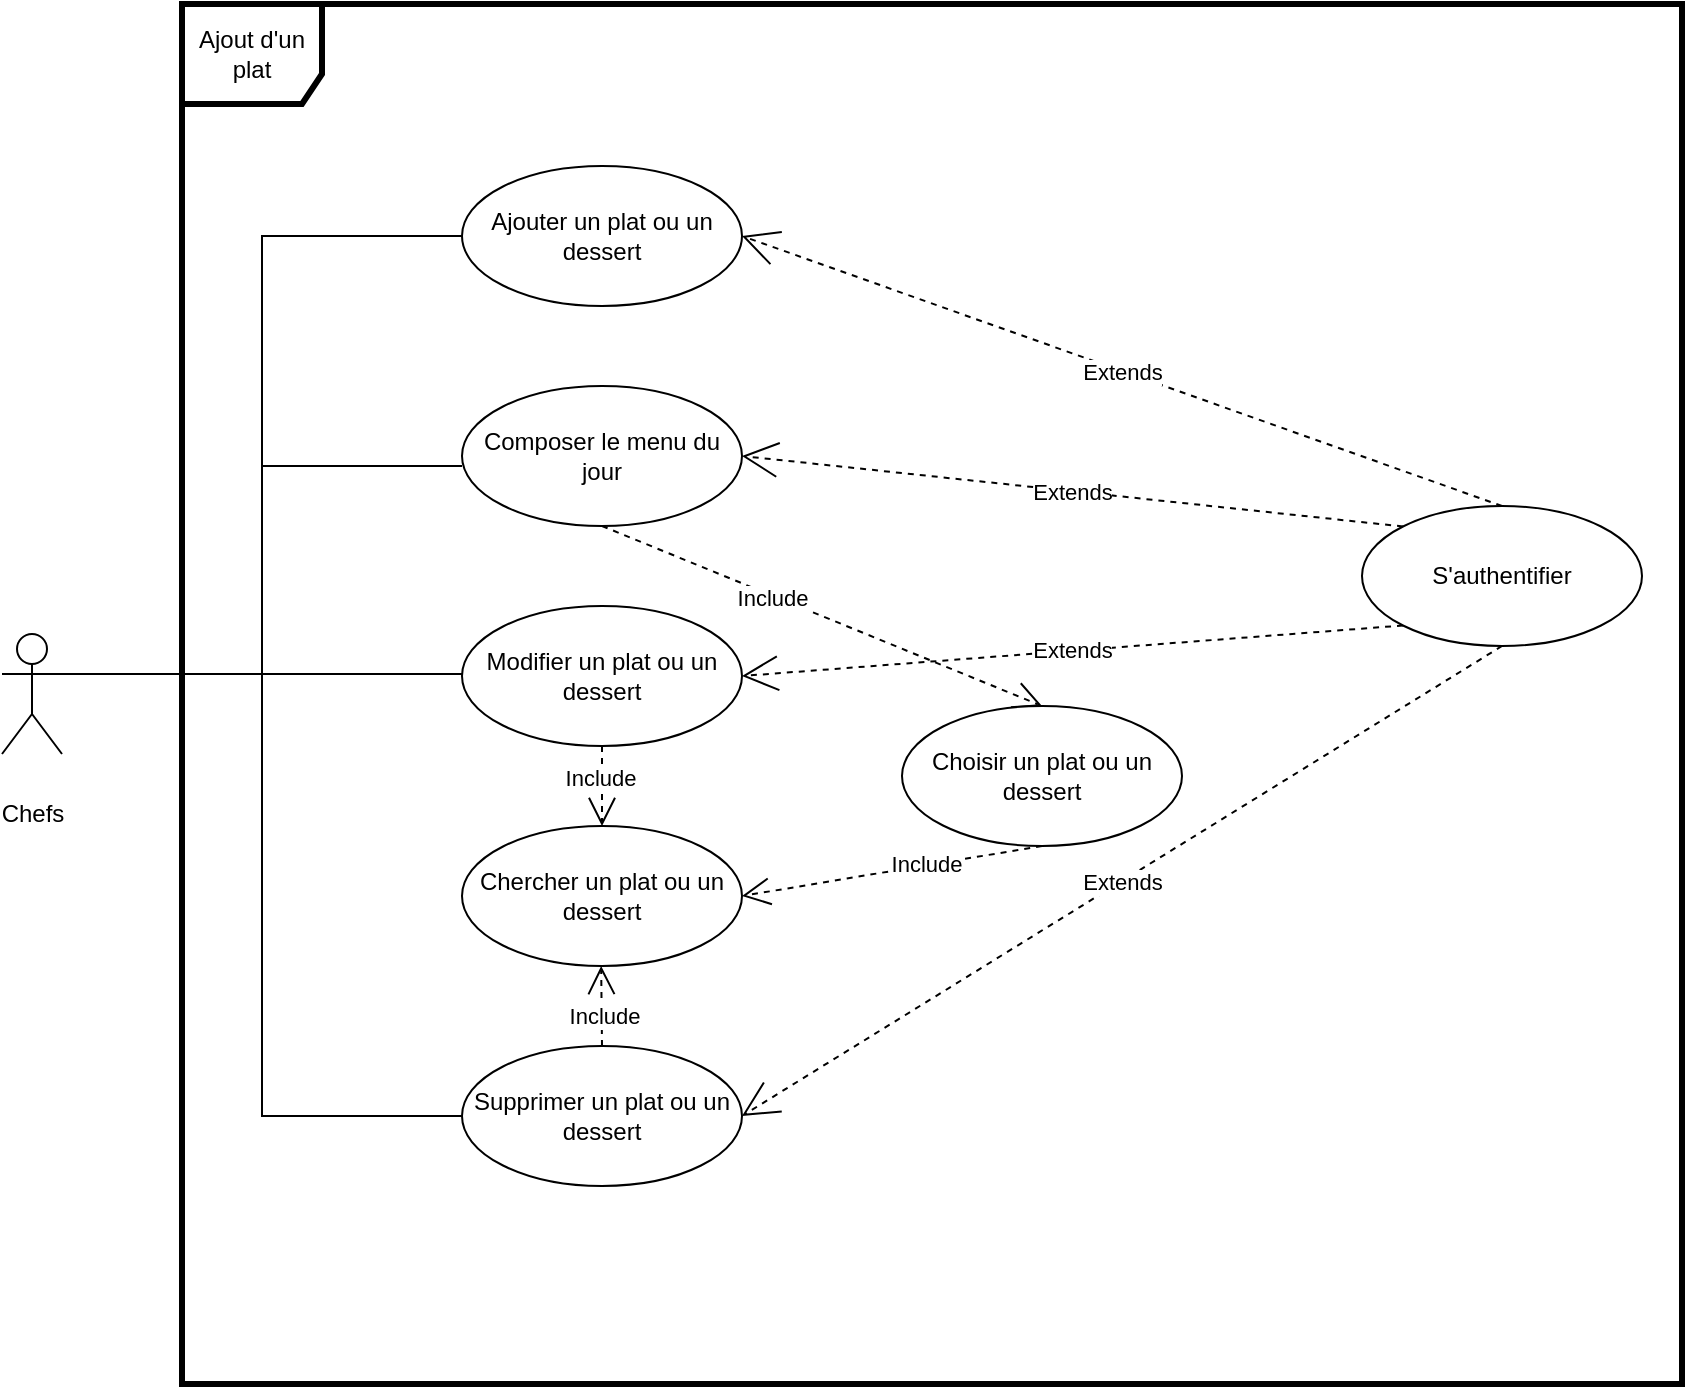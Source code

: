 <mxfile version="15.8.7" type="device" pages="3"><diagram id="16Slgq7tpIZ10n2AflVj" name="Ajout d'un plat"><mxGraphModel dx="1422" dy="878" grid="1" gridSize="10" guides="1" tooltips="1" connect="1" arrows="1" fold="1" page="1" pageScale="1" pageWidth="827" pageHeight="1169" math="0" shadow="0"><root><mxCell id="0"/><mxCell id="1" parent="0"/><mxCell id="rWdy9EtT9HpxdmjqQrIf-1" value="Chefs&lt;br&gt;" style="shape=umlActor;verticalLabelPosition=bottom;verticalAlign=middle;html=1;outlineConnect=0;" parent="1" vertex="1"><mxGeometry x="350" y="374" width="30" height="60" as="geometry"/></mxCell><mxCell id="rWdy9EtT9HpxdmjqQrIf-2" value="" style="endArrow=none;html=1;rounded=0;entryX=0;entryY=0.5;entryDx=0;entryDy=0;verticalAlign=middle;exitX=1;exitY=0.333;exitDx=0;exitDy=0;exitPerimeter=0;" parent="1" source="rWdy9EtT9HpxdmjqQrIf-1" target="rWdy9EtT9HpxdmjqQrIf-18" edge="1"><mxGeometry width="50" height="50" relative="1" as="geometry"><mxPoint x="480" y="290" as="sourcePoint"/><mxPoint x="580" y="190" as="targetPoint"/><Array as="points"><mxPoint x="480" y="394"/><mxPoint x="480" y="175"/></Array></mxGeometry></mxCell><mxCell id="rWdy9EtT9HpxdmjqQrIf-6" value="Extends" style="endArrow=open;endSize=16;endFill=0;html=1;rounded=0;entryX=1;entryY=0.5;entryDx=0;entryDy=0;exitX=0.5;exitY=0;exitDx=0;exitDy=0;verticalAlign=middle;dashed=1;" parent="1" source="rWdy9EtT9HpxdmjqQrIf-24" target="rWdy9EtT9HpxdmjqQrIf-18" edge="1"><mxGeometry width="160" relative="1" as="geometry"><mxPoint x="1050" y="270" as="sourcePoint"/><mxPoint x="860" y="190" as="targetPoint"/><Array as="points"/></mxGeometry></mxCell><mxCell id="rWdy9EtT9HpxdmjqQrIf-7" value="Extends" style="endArrow=open;endSize=16;endFill=0;html=1;rounded=0;entryX=1;entryY=0.5;entryDx=0;entryDy=0;exitX=0;exitY=0;exitDx=0;exitDy=0;verticalAlign=middle;dashed=1;" parent="1" source="rWdy9EtT9HpxdmjqQrIf-24" target="rWdy9EtT9HpxdmjqQrIf-19" edge="1"><mxGeometry width="160" relative="1" as="geometry"><mxPoint x="1020" y="310" as="sourcePoint"/><mxPoint x="860" y="280" as="targetPoint"/><Array as="points"/></mxGeometry></mxCell><mxCell id="rWdy9EtT9HpxdmjqQrIf-8" value="Extends" style="endArrow=open;endSize=16;endFill=0;html=1;rounded=0;entryX=1;entryY=0.5;entryDx=0;entryDy=0;exitX=0;exitY=1;exitDx=0;exitDy=0;verticalAlign=middle;dashed=1;" parent="1" source="rWdy9EtT9HpxdmjqQrIf-24" target="rWdy9EtT9HpxdmjqQrIf-20" edge="1"><mxGeometry width="160" relative="1" as="geometry"><mxPoint x="1000" y="360" as="sourcePoint"/><mxPoint x="830" y="380" as="targetPoint"/><Array as="points"/></mxGeometry></mxCell><mxCell id="rWdy9EtT9HpxdmjqQrIf-9" value="Extends" style="endArrow=open;endSize=16;endFill=0;html=1;rounded=0;entryX=1;entryY=0.5;entryDx=0;entryDy=0;exitX=0.5;exitY=1;exitDx=0;exitDy=0;verticalAlign=middle;dashed=1;" parent="1" source="rWdy9EtT9HpxdmjqQrIf-24" target="rWdy9EtT9HpxdmjqQrIf-23" edge="1"><mxGeometry width="160" relative="1" as="geometry"><mxPoint x="1060" y="410" as="sourcePoint"/><mxPoint x="860" y="690" as="targetPoint"/><Array as="points"/></mxGeometry></mxCell><mxCell id="rWdy9EtT9HpxdmjqQrIf-10" value="" style="endArrow=open;dashed=1;endFill=0;endSize=12;html=1;rounded=0;entryX=0.5;entryY=1;entryDx=0;entryDy=0;verticalAlign=middle;" parent="1" edge="1"><mxGeometry width="160" relative="1" as="geometry"><mxPoint x="650" y="580" as="sourcePoint"/><mxPoint x="649.58" y="540" as="targetPoint"/></mxGeometry></mxCell><mxCell id="rWdy9EtT9HpxdmjqQrIf-11" value="Include" style="edgeLabel;html=1;align=center;verticalAlign=middle;resizable=0;points=[];" parent="rWdy9EtT9HpxdmjqQrIf-10" vertex="1" connectable="0"><mxGeometry x="-0.226" y="-1" relative="1" as="geometry"><mxPoint as="offset"/></mxGeometry></mxCell><mxCell id="rWdy9EtT9HpxdmjqQrIf-12" value="" style="endArrow=open;dashed=1;endFill=0;endSize=12;html=1;rounded=0;entryX=0.5;entryY=0;entryDx=0;entryDy=0;exitX=0.5;exitY=1;exitDx=0;exitDy=0;verticalAlign=middle;" parent="1" source="rWdy9EtT9HpxdmjqQrIf-19" target="rWdy9EtT9HpxdmjqQrIf-22" edge="1"><mxGeometry width="160" relative="1" as="geometry"><mxPoint x="720" y="320" as="sourcePoint"/><mxPoint x="987.0" y="400" as="targetPoint"/></mxGeometry></mxCell><mxCell id="rWdy9EtT9HpxdmjqQrIf-13" value="Include" style="edgeLabel;html=1;align=center;verticalAlign=middle;resizable=0;points=[];" parent="rWdy9EtT9HpxdmjqQrIf-12" vertex="1" connectable="0"><mxGeometry x="-0.226" y="-1" relative="1" as="geometry"><mxPoint as="offset"/></mxGeometry></mxCell><mxCell id="rWdy9EtT9HpxdmjqQrIf-14" value="" style="endArrow=open;dashed=1;endFill=0;endSize=12;html=1;rounded=0;entryX=1;entryY=0.5;entryDx=0;entryDy=0;exitX=0.5;exitY=1;exitDx=0;exitDy=0;verticalAlign=middle;" parent="1" source="rWdy9EtT9HpxdmjqQrIf-22" target="rWdy9EtT9HpxdmjqQrIf-21" edge="1"><mxGeometry width="160" relative="1" as="geometry"><mxPoint x="987.0" y="480" as="sourcePoint"/><mxPoint x="860" y="510" as="targetPoint"/></mxGeometry></mxCell><mxCell id="rWdy9EtT9HpxdmjqQrIf-15" value="Include" style="edgeLabel;html=1;align=center;verticalAlign=middle;resizable=0;points=[];" parent="rWdy9EtT9HpxdmjqQrIf-14" vertex="1" connectable="0"><mxGeometry x="-0.226" y="-1" relative="1" as="geometry"><mxPoint as="offset"/></mxGeometry></mxCell><mxCell id="rWdy9EtT9HpxdmjqQrIf-16" value="" style="endArrow=open;dashed=1;endFill=0;endSize=12;html=1;rounded=0;entryX=0.5;entryY=0;entryDx=0;entryDy=0;exitX=0.5;exitY=1;exitDx=0;exitDy=0;verticalAlign=middle;" parent="1" source="rWdy9EtT9HpxdmjqQrIf-20" target="rWdy9EtT9HpxdmjqQrIf-21" edge="1"><mxGeometry width="160" relative="1" as="geometry"><mxPoint x="690" y="420" as="sourcePoint"/><mxPoint x="720" y="470" as="targetPoint"/></mxGeometry></mxCell><mxCell id="rWdy9EtT9HpxdmjqQrIf-17" value="Include" style="edgeLabel;html=1;align=center;verticalAlign=middle;resizable=0;points=[];" parent="rWdy9EtT9HpxdmjqQrIf-16" vertex="1" connectable="0"><mxGeometry x="-0.226" y="-1" relative="1" as="geometry"><mxPoint as="offset"/></mxGeometry></mxCell><mxCell id="rWdy9EtT9HpxdmjqQrIf-18" value="Ajouter un plat ou un dessert" style="ellipse;whiteSpace=wrap;html=1;horizontal=1;align=center;verticalAlign=middle;" parent="1" vertex="1"><mxGeometry x="580" y="140" width="140" height="70" as="geometry"/></mxCell><mxCell id="rWdy9EtT9HpxdmjqQrIf-19" value="Composer le menu du jour" style="ellipse;whiteSpace=wrap;html=1;horizontal=1;align=center;verticalAlign=middle;" parent="1" vertex="1"><mxGeometry x="580" y="250" width="140" height="70" as="geometry"/></mxCell><mxCell id="rWdy9EtT9HpxdmjqQrIf-20" value="Modifier un plat ou un dessert" style="ellipse;whiteSpace=wrap;html=1;horizontal=1;align=center;verticalAlign=middle;" parent="1" vertex="1"><mxGeometry x="580" y="360" width="140" height="70" as="geometry"/></mxCell><mxCell id="rWdy9EtT9HpxdmjqQrIf-21" value="Chercher un plat ou un dessert" style="ellipse;whiteSpace=wrap;html=1;horizontal=1;align=center;verticalAlign=middle;" parent="1" vertex="1"><mxGeometry x="580" y="470" width="140" height="70" as="geometry"/></mxCell><mxCell id="rWdy9EtT9HpxdmjqQrIf-22" value="Choisir un plat ou un dessert" style="ellipse;whiteSpace=wrap;html=1;verticalAlign=middle;" parent="1" vertex="1"><mxGeometry x="800" y="410" width="140" height="70" as="geometry"/></mxCell><mxCell id="rWdy9EtT9HpxdmjqQrIf-23" value="Supprimer un plat ou un dessert" style="ellipse;whiteSpace=wrap;html=1;horizontal=1;align=center;verticalAlign=middle;" parent="1" vertex="1"><mxGeometry x="580" y="580" width="140" height="70" as="geometry"/></mxCell><mxCell id="rWdy9EtT9HpxdmjqQrIf-25" value="Ajout d'un plat" style="shape=umlFrame;whiteSpace=wrap;html=1;strokeWidth=3;width=70;height=50;" parent="1" vertex="1"><mxGeometry x="440" y="59" width="750" height="690" as="geometry"/></mxCell><mxCell id="rWdy9EtT9HpxdmjqQrIf-24" value="S'authentifier" style="ellipse;whiteSpace=wrap;html=1;verticalAlign=middle;" parent="1" vertex="1"><mxGeometry x="1030" y="310" width="140" height="70" as="geometry"/></mxCell><mxCell id="1eHFsXHn0kqYm8Ag9vyH-2" value="" style="endArrow=none;html=1;rounded=0;entryX=0;entryY=0.5;entryDx=0;entryDy=0;exitX=1;exitY=0.333;exitDx=0;exitDy=0;exitPerimeter=0;" parent="1" edge="1"><mxGeometry width="50" height="50" relative="1" as="geometry"><mxPoint x="380" y="394" as="sourcePoint"/><mxPoint x="580.0" y="615" as="targetPoint"/><Array as="points"><mxPoint x="480" y="394"/><mxPoint x="480" y="615"/></Array></mxGeometry></mxCell><mxCell id="1eHFsXHn0kqYm8Ag9vyH-3" value="" style="endArrow=none;html=1;rounded=0;entryX=0;entryY=0.5;entryDx=0;entryDy=0;" parent="1" edge="1"><mxGeometry width="50" height="50" relative="1" as="geometry"><mxPoint x="380" y="394" as="sourcePoint"/><mxPoint x="580" y="394" as="targetPoint"/><Array as="points"><mxPoint x="480" y="394"/></Array></mxGeometry></mxCell><mxCell id="g0JTXSjbqkFoIUcQdLh2-3" value="" style="endArrow=none;html=1;rounded=0;entryX=1;entryY=0.333;entryDx=0;entryDy=0;entryPerimeter=0;" parent="1" target="rWdy9EtT9HpxdmjqQrIf-1" edge="1"><mxGeometry width="50" height="50" relative="1" as="geometry"><mxPoint x="580" y="290" as="sourcePoint"/><mxPoint x="830" y="360" as="targetPoint"/><Array as="points"><mxPoint x="580" y="290"/><mxPoint x="480" y="290"/><mxPoint x="480" y="394"/></Array></mxGeometry></mxCell></root></mxGraphModel></diagram><diagram name="Livraison d'une commande" id="n1O7vSmsG96xsWAwmSu3"><mxGraphModel dx="2370" dy="1463" grid="1" gridSize="10" guides="1" tooltips="1" connect="1" arrows="1" fold="1" page="1" pageScale="1" pageWidth="827" pageHeight="1169" math="0" shadow="0"><root><mxCell id="jTX9WpBoYsYRNdvxCuyM-0"/><mxCell id="jTX9WpBoYsYRNdvxCuyM-1" parent="jTX9WpBoYsYRNdvxCuyM-0"/><mxCell id="jTX9WpBoYsYRNdvxCuyM-2" value="Livraison d'une commande" style="shape=umlFrame;whiteSpace=wrap;html=1;strokeWidth=3;width=80;height=60;" parent="jTX9WpBoYsYRNdvxCuyM-1" vertex="1"><mxGeometry x="280" y="40" width="860" height="840" as="geometry"/></mxCell><mxCell id="jTX9WpBoYsYRNdvxCuyM-3" value="&amp;lt;&amp;lt;system&amp;gt;&amp;gt;&lt;br&gt;Géolocalisation" style="shape=umlActor;verticalLabelPosition=bottom;verticalAlign=top;html=1;" parent="jTX9WpBoYsYRNdvxCuyM-1" vertex="1"><mxGeometry x="1180" y="190" width="30" height="60" as="geometry"/></mxCell><mxCell id="jTX9WpBoYsYRNdvxCuyM-5" value="Indiquer la position géographique" style="ellipse;whiteSpace=wrap;html=1;" parent="jTX9WpBoYsYRNdvxCuyM-1" vertex="1"><mxGeometry x="860" y="70" width="140" height="70" as="geometry"/></mxCell><mxCell id="jTX9WpBoYsYRNdvxCuyM-9" value="" style="endArrow=none;html=1;rounded=0;entryX=1;entryY=0.5;entryDx=0;entryDy=0;sketch=0;textDirection=ltr;align=center;verticalAlign=middle;" parent="jTX9WpBoYsYRNdvxCuyM-1" target="jTX9WpBoYsYRNdvxCuyM-5" edge="1"><mxGeometry width="50" height="50" relative="1" as="geometry"><mxPoint x="1066" y="210" as="sourcePoint"/><mxPoint x="566" y="230" as="targetPoint"/><Array as="points"><mxPoint x="1066" y="105"/></Array></mxGeometry></mxCell><mxCell id="jTX9WpBoYsYRNdvxCuyM-10" value="" style="endArrow=none;html=1;rounded=0;sketch=0;textDirection=ltr;align=center;verticalAlign=middle;" parent="jTX9WpBoYsYRNdvxCuyM-1" edge="1"><mxGeometry width="50" height="50" relative="1" as="geometry"><mxPoint x="1176" y="210" as="sourcePoint"/><mxPoint x="1066" y="210" as="targetPoint"/></mxGeometry></mxCell><mxCell id="jTX9WpBoYsYRNdvxCuyM-15" value="Trouver l'adresse de livraison" style="ellipse;whiteSpace=wrap;html=1;" parent="jTX9WpBoYsYRNdvxCuyM-1" vertex="1"><mxGeometry x="860" y="410" width="140" height="70" as="geometry"/></mxCell><mxCell id="jTX9WpBoYsYRNdvxCuyM-17" value="Livreur" style="shape=umlActor;verticalLabelPosition=bottom;verticalAlign=top;html=1;" parent="jTX9WpBoYsYRNdvxCuyM-1" vertex="1"><mxGeometry x="199" y="560" width="30" height="60" as="geometry"/></mxCell><mxCell id="jTX9WpBoYsYRNdvxCuyM-19" value="Client" style="shape=umlActor;verticalLabelPosition=bottom;verticalAlign=top;html=1;" parent="jTX9WpBoYsYRNdvxCuyM-1" vertex="1"><mxGeometry x="199" y="780" width="30" height="60" as="geometry"/></mxCell><mxCell id="jTX9WpBoYsYRNdvxCuyM-23" value="Livrer une commande" style="ellipse;whiteSpace=wrap;html=1;strokeWidth=1;" parent="jTX9WpBoYsYRNdvxCuyM-1" vertex="1"><mxGeometry x="618" y="540" width="140" height="70" as="geometry"/></mxCell><mxCell id="jTX9WpBoYsYRNdvxCuyM-24" value="Include" style="endArrow=open;endSize=16;endFill=0;html=1;rounded=0;entryX=0;entryY=1;entryDx=0;entryDy=0;exitX=1;exitY=0.5;exitDx=0;exitDy=0;dashed=1;" parent="jTX9WpBoYsYRNdvxCuyM-1" source="jTX9WpBoYsYRNdvxCuyM-23" target="jTX9WpBoYsYRNdvxCuyM-15" edge="1"><mxGeometry width="160" relative="1" as="geometry"><mxPoint x="687" y="539" as="sourcePoint"/><mxPoint x="687.41" y="483" as="targetPoint"/></mxGeometry></mxCell><mxCell id="jTX9WpBoYsYRNdvxCuyM-25" value="Signaler un problème" style="ellipse;whiteSpace=wrap;html=1;" parent="jTX9WpBoYsYRNdvxCuyM-1" vertex="1"><mxGeometry x="460" y="620" width="140" height="70" as="geometry"/></mxCell><mxCell id="jTX9WpBoYsYRNdvxCuyM-29" value="Recevoir une demande de livraison" style="ellipse;whiteSpace=wrap;html=1;strokeWidth=1;" parent="jTX9WpBoYsYRNdvxCuyM-1" vertex="1"><mxGeometry x="618" y="150" width="140" height="70" as="geometry"/></mxCell><mxCell id="jTX9WpBoYsYRNdvxCuyM-33" value="" style="endArrow=none;html=1;rounded=0;entryX=0;entryY=0.5;entryDx=0;entryDy=0;exitX=1;exitY=0.333;exitDx=0;exitDy=0;exitPerimeter=0;" parent="jTX9WpBoYsYRNdvxCuyM-1" source="jTX9WpBoYsYRNdvxCuyM-17" edge="1"><mxGeometry width="50" height="50" relative="1" as="geometry"><mxPoint x="347" y="581" as="sourcePoint"/><mxPoint x="618" y="581" as="targetPoint"/><Array as="points"/></mxGeometry></mxCell><mxCell id="jTX9WpBoYsYRNdvxCuyM-36" value="Changer la disponnibilité" style="ellipse;whiteSpace=wrap;html=1;strokeWidth=1;" parent="jTX9WpBoYsYRNdvxCuyM-1" vertex="1"><mxGeometry x="430" y="270" width="140" height="70" as="geometry"/></mxCell><mxCell id="oswgp3CMtJRPkwAmxcmu-2" value="" style="endArrow=none;html=1;rounded=0;entryX=0;entryY=0.5;entryDx=0;entryDy=0;" parent="jTX9WpBoYsYRNdvxCuyM-1" target="jTX9WpBoYsYRNdvxCuyM-5" edge="1"><mxGeometry width="50" height="50" relative="1" as="geometry"><mxPoint x="400" y="580" as="sourcePoint"/><mxPoint x="671" y="110" as="targetPoint"/><Array as="points"><mxPoint x="400" y="105"/></Array></mxGeometry></mxCell><mxCell id="ybfzCRVzQLpIvL9p8MOQ-0" value="" style="endArrow=none;html=1;rounded=0;exitX=1;exitY=0.5;exitDx=0;exitDy=0;edgeStyle=orthogonalEdgeStyle;" parent="jTX9WpBoYsYRNdvxCuyM-1" source="jTX9WpBoYsYRNdvxCuyM-15" edge="1"><mxGeometry width="50" height="50" relative="1" as="geometry"><mxPoint x="876" y="445" as="sourcePoint"/><mxPoint x="1180" y="210" as="targetPoint"/><Array as="points"><mxPoint x="1066" y="445"/><mxPoint x="1066" y="210"/></Array></mxGeometry></mxCell><mxCell id="ybfzCRVzQLpIvL9p8MOQ-1" value="Include" style="endArrow=open;endSize=16;endFill=0;html=1;rounded=0;entryX=0.5;entryY=0;entryDx=0;entryDy=0;exitX=0;exitY=0.5;exitDx=0;exitDy=0;dashed=1;" parent="jTX9WpBoYsYRNdvxCuyM-1" source="jTX9WpBoYsYRNdvxCuyM-29" target="jTX9WpBoYsYRNdvxCuyM-36" edge="1"><mxGeometry width="160" relative="1" as="geometry"><mxPoint x="698" y="555" as="sourcePoint"/><mxPoint x="697.41" y="493" as="targetPoint"/></mxGeometry></mxCell><mxCell id="ybfzCRVzQLpIvL9p8MOQ-2" value="Include" style="endArrow=open;endSize=16;endFill=0;html=1;rounded=0;entryX=0.5;entryY=1;entryDx=0;entryDy=0;exitX=0.5;exitY=0;exitDx=0;exitDy=0;dashed=1;" parent="jTX9WpBoYsYRNdvxCuyM-1" source="jTX9WpBoYsYRNdvxCuyM-23" target="jTX9WpBoYsYRNdvxCuyM-29" edge="1"><mxGeometry width="160" relative="1" as="geometry"><mxPoint x="698" y="555" as="sourcePoint"/><mxPoint x="770.503" y="479.749" as="targetPoint"/></mxGeometry></mxCell><mxCell id="ybfzCRVzQLpIvL9p8MOQ-3" value="Valider la livraison" style="ellipse;whiteSpace=wrap;html=1;" parent="jTX9WpBoYsYRNdvxCuyM-1" vertex="1"><mxGeometry x="470" y="760" width="120" height="80" as="geometry"/></mxCell><mxCell id="ybfzCRVzQLpIvL9p8MOQ-4" value="Extends" style="endArrow=open;endSize=16;endFill=0;html=1;rounded=0;entryX=0;entryY=1;entryDx=0;entryDy=0;exitX=0.5;exitY=0;exitDx=0;exitDy=0;dashed=1;" parent="jTX9WpBoYsYRNdvxCuyM-1" source="jTX9WpBoYsYRNdvxCuyM-25" target="jTX9WpBoYsYRNdvxCuyM-29" edge="1"><mxGeometry width="160" relative="1" as="geometry"><mxPoint x="698" y="555" as="sourcePoint"/><mxPoint x="770.503" y="479.749" as="targetPoint"/></mxGeometry></mxCell><mxCell id="nGgokLStjPcA-ns_Aw-5-0" value="" style="endArrow=none;html=1;rounded=0;entryX=0;entryY=0.5;entryDx=0;entryDy=0;exitX=1;exitY=0.333;exitDx=0;exitDy=0;exitPerimeter=0;" parent="jTX9WpBoYsYRNdvxCuyM-1" source="jTX9WpBoYsYRNdvxCuyM-19" target="ybfzCRVzQLpIvL9p8MOQ-3" edge="1"><mxGeometry width="50" height="50" relative="1" as="geometry"><mxPoint x="700" y="480" as="sourcePoint"/><mxPoint x="750" y="430" as="targetPoint"/></mxGeometry></mxCell><mxCell id="nGgokLStjPcA-ns_Aw-5-1" value="Include" style="endArrow=open;endSize=16;endFill=0;html=1;rounded=0;entryX=1;entryY=0;entryDx=0;entryDy=0;exitX=0.5;exitY=1;exitDx=0;exitDy=0;dashed=1;" parent="jTX9WpBoYsYRNdvxCuyM-1" source="jTX9WpBoYsYRNdvxCuyM-23" target="ybfzCRVzQLpIvL9p8MOQ-3" edge="1"><mxGeometry width="160" relative="1" as="geometry"><mxPoint x="698" y="230" as="sourcePoint"/><mxPoint x="698" y="555" as="targetPoint"/></mxGeometry></mxCell><mxCell id="nGgokLStjPcA-ns_Aw-5-2" value="Extends" style="endArrow=open;endSize=16;endFill=0;html=1;rounded=0;entryX=0.5;entryY=0;entryDx=0;entryDy=0;exitX=0.5;exitY=1;exitDx=0;exitDy=0;dashed=1;" parent="jTX9WpBoYsYRNdvxCuyM-1" source="jTX9WpBoYsYRNdvxCuyM-25" target="ybfzCRVzQLpIvL9p8MOQ-3" edge="1"><mxGeometry width="160" relative="1" as="geometry"><mxPoint x="648.503" y="219.749" as="sourcePoint"/><mxPoint x="558" y="650" as="targetPoint"/></mxGeometry></mxCell><mxCell id="nGgokLStjPcA-ns_Aw-5-3" value="Mettre a jour le stock du livreur" style="ellipse;whiteSpace=wrap;html=1;" parent="jTX9WpBoYsYRNdvxCuyM-1" vertex="1"><mxGeometry x="780" y="720" width="120" height="80" as="geometry"/></mxCell><mxCell id="nGgokLStjPcA-ns_Aw-5-4" value="Include" style="endArrow=open;endSize=16;endFill=0;html=1;rounded=0;entryX=0;entryY=0.5;entryDx=0;entryDy=0;exitX=1;exitY=0.5;exitDx=0;exitDy=0;dashed=1;" parent="jTX9WpBoYsYRNdvxCuyM-1" source="ybfzCRVzQLpIvL9p8MOQ-3" target="nGgokLStjPcA-ns_Aw-5-3" edge="1"><mxGeometry width="160" relative="1" as="geometry"><mxPoint x="780" y="671.64" as="sourcePoint"/><mxPoint x="664.426" y="828.356" as="targetPoint"/></mxGeometry></mxCell></root></mxGraphModel></diagram><diagram name="Création d'une commande" id="zfRH0FC95_ZPYiTzN7-j"><mxGraphModel dx="2249" dy="878" grid="1" gridSize="10" guides="1" tooltips="1" connect="1" arrows="1" fold="1" page="1" pageScale="1" pageWidth="827" pageHeight="1169" math="0" shadow="0"><root><mxCell id="i2PtmezPbnUT193CRlNL-0"/><mxCell id="i2PtmezPbnUT193CRlNL-1" parent="i2PtmezPbnUT193CRlNL-0"/><mxCell id="i2PtmezPbnUT193CRlNL-2" value="Création d'une commande" style="shape=umlFrame;whiteSpace=wrap;html=1;strokeWidth=3;width=90;height=40;" parent="i2PtmezPbnUT193CRlNL-1" vertex="1"><mxGeometry x="-482" y="50" width="920" height="960" as="geometry"/></mxCell><mxCell id="i2PtmezPbnUT193CRlNL-3" value="Client" style="shape=umlActor;verticalLabelPosition=bottom;verticalAlign=top;html=1;" parent="i2PtmezPbnUT193CRlNL-1" vertex="1"><mxGeometry x="-560" y="120" width="30" height="60" as="geometry"/></mxCell><mxCell id="i2PtmezPbnUT193CRlNL-7" value="S'authentifie" style="ellipse;whiteSpace=wrap;html=1;" parent="i2PtmezPbnUT193CRlNL-1" vertex="1"><mxGeometry x="-350" y="390" width="140" height="70" as="geometry"/></mxCell><mxCell id="i2PtmezPbnUT193CRlNL-12" value="Payer la commande" style="ellipse;whiteSpace=wrap;html=1;" parent="i2PtmezPbnUT193CRlNL-1" vertex="1"><mxGeometry x="-102" y="270" width="122" height="65" as="geometry"/></mxCell><mxCell id="i2PtmezPbnUT193CRlNL-17" value="Trouver un livreur disponnible" style="ellipse;whiteSpace=wrap;html=1;" parent="i2PtmezPbnUT193CRlNL-1" vertex="1"><mxGeometry x="-102" y="610" width="140" height="70" as="geometry"/></mxCell><mxCell id="i2PtmezPbnUT193CRlNL-18" value="&amp;lt;&amp;lt;system&amp;gt;&amp;gt;&lt;br&gt;Geolocalisation" style="shape=umlActor;verticalLabelPosition=bottom;verticalAlign=top;html=1;" parent="i2PtmezPbnUT193CRlNL-1" vertex="1"><mxGeometry x="480" y="750" width="30" height="60" as="geometry"/></mxCell><mxCell id="i2PtmezPbnUT193CRlNL-23" value="S'inscrire" style="ellipse;whiteSpace=wrap;html=1;" parent="i2PtmezPbnUT193CRlNL-1" vertex="1"><mxGeometry x="-350" y="530" width="140" height="70" as="geometry"/></mxCell><mxCell id="i2PtmezPbnUT193CRlNL-25" value="Voir le menu" style="ellipse;whiteSpace=wrap;html=1;" parent="i2PtmezPbnUT193CRlNL-1" vertex="1"><mxGeometry x="100" y="115" width="86" height="50" as="geometry"/></mxCell><mxCell id="i2PtmezPbnUT193CRlNL-27" value="" style="endArrow=none;html=1;rounded=0;exitX=0.964;exitY=0.686;exitDx=0;exitDy=0;entryX=0;entryY=0.333;entryDx=0;entryDy=0;entryPerimeter=0;edgeStyle=orthogonalEdgeStyle;exitPerimeter=0;" parent="i2PtmezPbnUT193CRlNL-1" source="i2PtmezPbnUT193CRlNL-17" edge="1"><mxGeometry width="50" height="50" relative="1" as="geometry"><mxPoint x="-198.503" y="669.749" as="sourcePoint"/><mxPoint x="264" y="770" as="targetPoint"/></mxGeometry></mxCell><mxCell id="i2PtmezPbnUT193CRlNL-32" value="Commander" style="ellipse;whiteSpace=wrap;html=1;" parent="i2PtmezPbnUT193CRlNL-1" vertex="1"><mxGeometry x="-330" y="115" width="100" height="50" as="geometry"/></mxCell><mxCell id="PyDMODjb0vWOG2EqF620-0" value="Suivre la commande" style="ellipse;whiteSpace=wrap;html=1;" parent="i2PtmezPbnUT193CRlNL-1" vertex="1"><mxGeometry x="-280" y="910" width="100" height="50" as="geometry"/></mxCell><mxCell id="PyDMODjb0vWOG2EqF620-2" value="&amp;lt;&amp;lt;system&amp;gt;&amp;gt;&lt;br&gt;Banque" style="shape=umlActor;verticalLabelPosition=bottom;verticalAlign=top;html=1;" parent="i2PtmezPbnUT193CRlNL-1" vertex="1"><mxGeometry x="480" y="450" width="30" height="60" as="geometry"/></mxCell><mxCell id="k_E8huU5LTg9RZ4wPf9t-1" value="Include" style="endArrow=open;endSize=16;endFill=0;html=1;rounded=0;entryX=0;entryY=0.5;entryDx=0;entryDy=0;exitX=0;exitY=0.5;exitDx=0;exitDy=0;dashed=1;" parent="i2PtmezPbnUT193CRlNL-1" source="fUQxwpshg3jfh39gHwsv-0" target="i2PtmezPbnUT193CRlNL-25" edge="1"><mxGeometry width="160" relative="1" as="geometry"><mxPoint x="-220" y="170" as="sourcePoint"/><mxPoint x="-6" y="298.29" as="targetPoint"/><Array as="points"/></mxGeometry></mxCell><mxCell id="fUQxwpshg3jfh39gHwsv-35" value="Include" style="edgeLabel;html=1;align=center;verticalAlign=middle;resizable=0;points=[];" parent="k_E8huU5LTg9RZ4wPf9t-1" vertex="1" connectable="0"><mxGeometry x="0.613" y="4" relative="1" as="geometry"><mxPoint as="offset"/></mxGeometry></mxCell><mxCell id="k_E8huU5LTg9RZ4wPf9t-2" value="" style="endArrow=none;html=1;rounded=0;exitX=1;exitY=0.333;exitDx=0;exitDy=0;exitPerimeter=0;" parent="i2PtmezPbnUT193CRlNL-1" source="i2PtmezPbnUT193CRlNL-3" edge="1"><mxGeometry width="50" height="50" relative="1" as="geometry"><mxPoint x="-410" y="140" as="sourcePoint"/><mxPoint x="-330" y="140" as="targetPoint"/></mxGeometry></mxCell><mxCell id="-24jsXs9kJw7OQgM3C5a-1" value="Verifier le stock du livreur" style="ellipse;whiteSpace=wrap;html=1;" parent="i2PtmezPbnUT193CRlNL-1" vertex="1"><mxGeometry x="-102" y="749" width="140" height="70" as="geometry"/></mxCell><mxCell id="fUQxwpshg3jfh39gHwsv-0" value="Composer le panier" style="ellipse;whiteSpace=wrap;html=1;" parent="i2PtmezPbnUT193CRlNL-1" vertex="1"><mxGeometry x="-100" y="100" width="120" height="80" as="geometry"/></mxCell><mxCell id="fUQxwpshg3jfh39gHwsv-1" value="Include" style="endArrow=open;endSize=16;endFill=0;html=1;rounded=0;entryX=0;entryY=0.5;entryDx=0;entryDy=0;exitX=1;exitY=0.5;exitDx=0;exitDy=0;dashed=1;" parent="i2PtmezPbnUT193CRlNL-1" source="i2PtmezPbnUT193CRlNL-32" target="fUQxwpshg3jfh39gHwsv-0" edge="1"><mxGeometry width="160" relative="1" as="geometry"><mxPoint x="-210" y="175" as="sourcePoint"/><mxPoint x="-210" y="240" as="targetPoint"/><Array as="points"/></mxGeometry></mxCell><mxCell id="fUQxwpshg3jfh39gHwsv-3" value="" style="endArrow=block;html=1;rounded=0;exitX=0;exitY=0.5;exitDx=0;exitDy=0;entryX=1;entryY=0;entryDx=0;entryDy=0;endFill=0;" parent="i2PtmezPbnUT193CRlNL-1" source="fUQxwpshg3jfh39gHwsv-4" target="i2PtmezPbnUT193CRlNL-12" edge="1"><mxGeometry width="50" height="50" relative="1" as="geometry"><mxPoint x="-180" y="380" as="sourcePoint"/><mxPoint x="-250" y="390" as="targetPoint"/></mxGeometry></mxCell><mxCell id="fUQxwpshg3jfh39gHwsv-4" value="Paypal" style="ellipse;whiteSpace=wrap;html=1;" parent="i2PtmezPbnUT193CRlNL-1" vertex="1"><mxGeometry x="101" y="230" width="93" height="60" as="geometry"/></mxCell><mxCell id="fUQxwpshg3jfh39gHwsv-5" value="CB" style="ellipse;whiteSpace=wrap;html=1;" parent="i2PtmezPbnUT193CRlNL-1" vertex="1"><mxGeometry x="101" y="310" width="93" height="60" as="geometry"/></mxCell><mxCell id="fUQxwpshg3jfh39gHwsv-7" value="" style="endArrow=block;html=1;rounded=0;exitX=0;exitY=0.5;exitDx=0;exitDy=0;endFill=0;entryX=1;entryY=1;entryDx=0;entryDy=0;" parent="i2PtmezPbnUT193CRlNL-1" source="fUQxwpshg3jfh39gHwsv-5" target="i2PtmezPbnUT193CRlNL-12" edge="1"><mxGeometry width="50" height="50" relative="1" as="geometry"><mxPoint x="-126.426" y="361.716" as="sourcePoint"/><mxPoint x="-220" y="300" as="targetPoint"/></mxGeometry></mxCell><mxCell id="fUQxwpshg3jfh39gHwsv-8" value="Include" style="endArrow=open;endSize=16;endFill=0;html=1;rounded=0;entryX=0.5;entryY=0;entryDx=0;entryDy=0;exitX=0.96;exitY=0.74;exitDx=0;exitDy=0;dashed=1;exitPerimeter=0;" parent="i2PtmezPbnUT193CRlNL-1" source="i2PtmezPbnUT193CRlNL-32" target="i2PtmezPbnUT193CRlNL-12" edge="1"><mxGeometry width="160" relative="1" as="geometry"><mxPoint x="-160" y="150" as="sourcePoint"/><mxPoint x="-90" y="220" as="targetPoint"/><Array as="points"/></mxGeometry></mxCell><mxCell id="fUQxwpshg3jfh39gHwsv-9" value="Renseigner ses informations de livraison" style="ellipse;whiteSpace=wrap;html=1;" parent="i2PtmezPbnUT193CRlNL-1" vertex="1"><mxGeometry x="-110" y="450" width="140" height="70" as="geometry"/></mxCell><mxCell id="fUQxwpshg3jfh39gHwsv-12" value="" style="endArrow=block;html=1;rounded=0;exitX=0;exitY=0.5;exitDx=0;exitDy=0;entryX=1;entryY=0;entryDx=0;entryDy=0;endFill=0;" parent="i2PtmezPbnUT193CRlNL-1" source="fUQxwpshg3jfh39gHwsv-13" target="fUQxwpshg3jfh39gHwsv-9" edge="1"><mxGeometry width="50" height="50" relative="1" as="geometry"><mxPoint x="-180" y="580" as="sourcePoint"/><mxPoint x="2.498" y="455.285" as="targetPoint"/></mxGeometry></mxCell><mxCell id="fUQxwpshg3jfh39gHwsv-13" value="Choisir une adresse existante" style="ellipse;whiteSpace=wrap;html=1;" parent="i2PtmezPbnUT193CRlNL-1" vertex="1"><mxGeometry x="96.5" y="400" width="120" height="80" as="geometry"/></mxCell><mxCell id="fUQxwpshg3jfh39gHwsv-14" value="Saisir une nouvelle adresse" style="ellipse;whiteSpace=wrap;html=1;" parent="i2PtmezPbnUT193CRlNL-1" vertex="1"><mxGeometry x="96.5" y="500" width="120" height="80" as="geometry"/></mxCell><mxCell id="fUQxwpshg3jfh39gHwsv-15" value="" style="endArrow=block;html=1;rounded=0;exitX=0;exitY=0.5;exitDx=0;exitDy=0;endFill=0;entryX=1;entryY=1;entryDx=0;entryDy=0;" parent="i2PtmezPbnUT193CRlNL-1" source="fUQxwpshg3jfh39gHwsv-14" target="fUQxwpshg3jfh39gHwsv-9" edge="1"><mxGeometry width="50" height="50" relative="1" as="geometry"><mxPoint x="-126.426" y="561.716" as="sourcePoint"/><mxPoint x="-10.866" y="461.035" as="targetPoint"/></mxGeometry></mxCell><mxCell id="fUQxwpshg3jfh39gHwsv-16" value="Include" style="endArrow=open;endSize=16;endFill=0;html=1;rounded=0;entryX=0;entryY=0;entryDx=0;entryDy=0;exitX=1;exitY=1;exitDx=0;exitDy=0;dashed=1;" parent="i2PtmezPbnUT193CRlNL-1" source="i2PtmezPbnUT193CRlNL-32" target="fUQxwpshg3jfh39gHwsv-9" edge="1"><mxGeometry width="160" relative="1" as="geometry"><mxPoint x="-210" y="175" as="sourcePoint"/><mxPoint x="-31" y="210" as="targetPoint"/><Array as="points"/></mxGeometry></mxCell><mxCell id="fUQxwpshg3jfh39gHwsv-18" value="Extends" style="endArrow=open;endSize=16;endFill=0;html=1;rounded=0;entryX=0.5;entryY=1;entryDx=0;entryDy=0;exitX=0.5;exitY=0;exitDx=0;exitDy=0;dashed=1;" parent="i2PtmezPbnUT193CRlNL-1" source="i2PtmezPbnUT193CRlNL-23" target="i2PtmezPbnUT193CRlNL-7" edge="1"><mxGeometry width="160" relative="1" as="geometry"><mxPoint x="-170" y="235" as="sourcePoint"/><mxPoint x="-49.919" y="470.464" as="targetPoint"/><Array as="points"/></mxGeometry></mxCell><mxCell id="fUQxwpshg3jfh39gHwsv-19" value="Extends" style="endArrow=open;endSize=16;endFill=0;html=1;rounded=0;entryX=0.5;entryY=1;entryDx=0;entryDy=0;exitX=0.5;exitY=0;exitDx=0;exitDy=0;dashed=1;" parent="i2PtmezPbnUT193CRlNL-1" source="i2PtmezPbnUT193CRlNL-7" target="i2PtmezPbnUT193CRlNL-32" edge="1"><mxGeometry width="160" relative="1" as="geometry"><mxPoint x="-200" y="496.16" as="sourcePoint"/><mxPoint x="-295.355" y="163.838" as="targetPoint"/><Array as="points"/></mxGeometry></mxCell><mxCell id="fUQxwpshg3jfh39gHwsv-20" value="Include" style="endArrow=open;endSize=16;endFill=0;html=1;rounded=0;exitX=1;exitY=1;exitDx=0;exitDy=0;dashed=1;entryX=0;entryY=0.5;entryDx=0;entryDy=0;" parent="i2PtmezPbnUT193CRlNL-1" source="i2PtmezPbnUT193CRlNL-32" target="i2PtmezPbnUT193CRlNL-17" edge="1"><mxGeometry width="160" relative="1" as="geometry"><mxPoint x="-210" y="170" as="sourcePoint"/><mxPoint x="-200" y="185" as="targetPoint"/><Array as="points"/></mxGeometry></mxCell><mxCell id="fUQxwpshg3jfh39gHwsv-21" value="Include" style="endArrow=open;endSize=16;endFill=0;html=1;rounded=0;entryX=0.5;entryY=0;entryDx=0;entryDy=0;exitX=0.5;exitY=1;exitDx=0;exitDy=0;dashed=1;" parent="i2PtmezPbnUT193CRlNL-1" source="i2PtmezPbnUT193CRlNL-17" target="-24jsXs9kJw7OQgM3C5a-1" edge="1"><mxGeometry width="160" relative="1" as="geometry"><mxPoint x="-200" y="254" as="sourcePoint"/><mxPoint x="-79.919" y="489.464" as="targetPoint"/><Array as="points"/></mxGeometry></mxCell><mxCell id="fUQxwpshg3jfh39gHwsv-22" value="" style="endArrow=none;html=1;rounded=0;entryX=0;entryY=0.5;entryDx=0;entryDy=0;exitX=1;exitY=0.333;exitDx=0;exitDy=0;exitPerimeter=0;edgeStyle=orthogonalEdgeStyle;" parent="i2PtmezPbnUT193CRlNL-1" source="i2PtmezPbnUT193CRlNL-3" target="PyDMODjb0vWOG2EqF620-0" edge="1"><mxGeometry width="50" height="50" relative="1" as="geometry"><mxPoint x="-370" y="150" as="sourcePoint"/><mxPoint x="-260" y="150" as="targetPoint"/></mxGeometry></mxCell><mxCell id="fUQxwpshg3jfh39gHwsv-23" value="Calculer le temps de trajet restant" style="ellipse;whiteSpace=wrap;html=1;" parent="i2PtmezPbnUT193CRlNL-1" vertex="1"><mxGeometry x="-82" y="895" width="120" height="80" as="geometry"/></mxCell><mxCell id="fUQxwpshg3jfh39gHwsv-24" value="Include" style="endArrow=open;endSize=16;endFill=0;html=1;rounded=0;exitX=1;exitY=0.5;exitDx=0;exitDy=0;entryX=0;entryY=0.5;entryDx=0;entryDy=0;dashed=1;" parent="i2PtmezPbnUT193CRlNL-1" source="PyDMODjb0vWOG2EqF620-0" target="fUQxwpshg3jfh39gHwsv-23" edge="1"><mxGeometry width="160" relative="1" as="geometry"><mxPoint x="-400.0" y="1174.5" as="sourcePoint"/><mxPoint x="-332.0" y="997" as="targetPoint"/></mxGeometry></mxCell><mxCell id="fUQxwpshg3jfh39gHwsv-25" value="" style="endArrow=none;html=1;rounded=0;exitX=0;exitY=0.333;exitDx=0;exitDy=0;exitPerimeter=0;entryX=1;entryY=0.5;entryDx=0;entryDy=0;edgeStyle=orthogonalEdgeStyle;" parent="i2PtmezPbnUT193CRlNL-1" edge="1"><mxGeometry width="50" height="50" relative="1" as="geometry"><mxPoint x="485" y="770" as="sourcePoint"/><mxPoint x="43" y="935" as="targetPoint"/><Array as="points"><mxPoint x="264" y="770"/><mxPoint x="264" y="935"/></Array></mxGeometry></mxCell><mxCell id="fUQxwpshg3jfh39gHwsv-26" value="&amp;lt;&amp;lt;system&amp;gt;&amp;gt;&lt;br&gt;Paypal" style="shape=umlActor;verticalLabelPosition=bottom;verticalAlign=top;html=1;" parent="i2PtmezPbnUT193CRlNL-1" vertex="1"><mxGeometry x="480" y="240" width="30" height="60" as="geometry"/></mxCell><mxCell id="fUQxwpshg3jfh39gHwsv-29" value="" style="endArrow=none;html=1;rounded=0;entryX=0;entryY=0.333;entryDx=0;entryDy=0;entryPerimeter=0;exitX=1;exitY=0.5;exitDx=0;exitDy=0;edgeStyle=orthogonalEdgeStyle;" parent="i2PtmezPbnUT193CRlNL-1" source="fUQxwpshg3jfh39gHwsv-5" target="PyDMODjb0vWOG2EqF620-2" edge="1"><mxGeometry width="50" height="50" relative="1" as="geometry"><mxPoint x="280" y="260" as="sourcePoint"/><mxPoint x="330" y="210" as="targetPoint"/></mxGeometry></mxCell><mxCell id="fUQxwpshg3jfh39gHwsv-31" value="" style="endArrow=none;html=1;rounded=0;entryX=0;entryY=0.333;entryDx=0;entryDy=0;entryPerimeter=0;exitX=1;exitY=0.5;exitDx=0;exitDy=0;" parent="i2PtmezPbnUT193CRlNL-1" source="fUQxwpshg3jfh39gHwsv-4" target="fUQxwpshg3jfh39gHwsv-26" edge="1"><mxGeometry width="50" height="50" relative="1" as="geometry"><mxPoint x="213" y="330" as="sourcePoint"/><mxPoint x="480" y="360" as="targetPoint"/><Array as="points"/></mxGeometry></mxCell><mxCell id="fUQxwpshg3jfh39gHwsv-32" value="Livreur" style="shape=umlActor;verticalLabelPosition=bottom;verticalAlign=top;html=1;" parent="i2PtmezPbnUT193CRlNL-1" vertex="1"><mxGeometry x="480" y="625" width="30" height="60" as="geometry"/></mxCell><mxCell id="fUQxwpshg3jfh39gHwsv-34" value="" style="endArrow=none;html=1;rounded=0;entryX=0;entryY=0.333;entryDx=0;entryDy=0;entryPerimeter=0;exitX=1;exitY=0.5;exitDx=0;exitDy=0;" parent="i2PtmezPbnUT193CRlNL-1" source="i2PtmezPbnUT193CRlNL-17" target="fUQxwpshg3jfh39gHwsv-32" edge="1"><mxGeometry width="50" height="50" relative="1" as="geometry"><mxPoint x="-170" y="560" as="sourcePoint"/><mxPoint x="-120" y="510" as="targetPoint"/></mxGeometry></mxCell></root></mxGraphModel></diagram></mxfile>